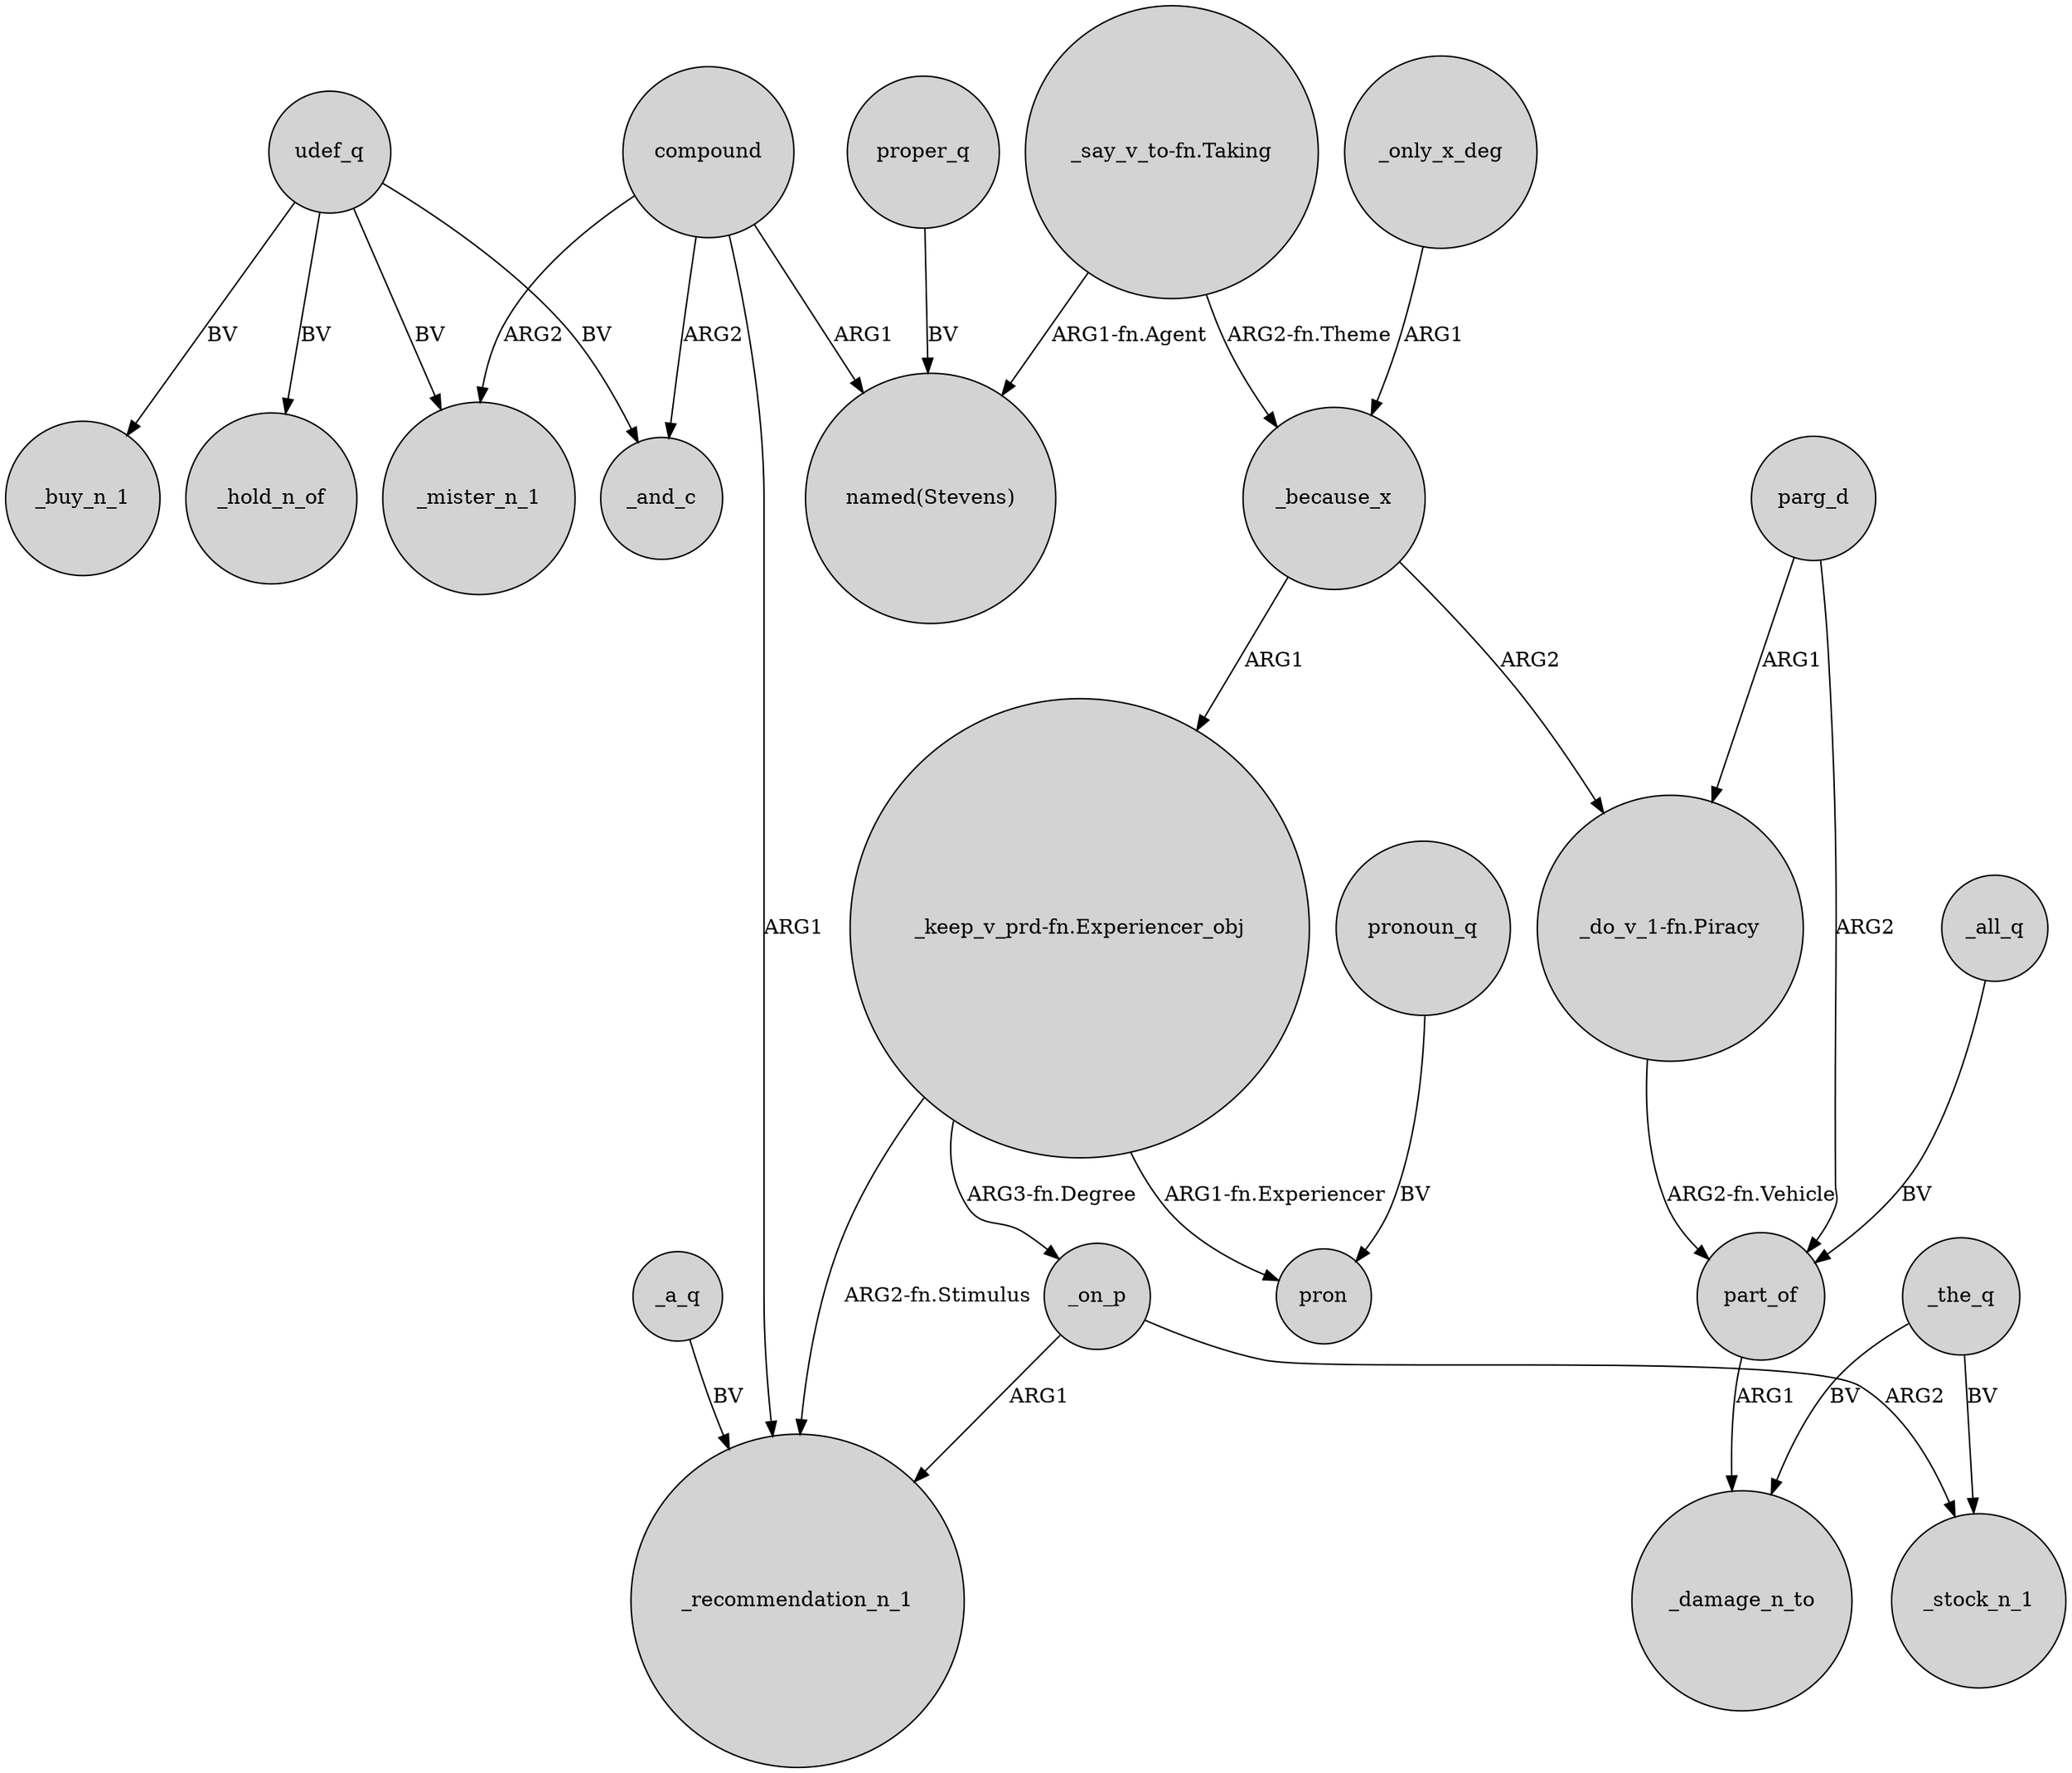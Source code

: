 digraph {
	node [shape=circle style=filled]
	compound -> _mister_n_1 [label=ARG2]
	_on_p -> _recommendation_n_1 [label=ARG1]
	"_say_v_to-fn.Taking" -> "named(Stevens)" [label="ARG1-fn.Agent"]
	part_of -> _damage_n_to [label=ARG1]
	_only_x_deg -> _because_x [label=ARG1]
	"_keep_v_prd-fn.Experiencer_obj" -> pron [label="ARG1-fn.Experiencer"]
	udef_q -> _hold_n_of [label=BV]
	_because_x -> "_do_v_1-fn.Piracy" [label=ARG2]
	udef_q -> _buy_n_1 [label=BV]
	_the_q -> _damage_n_to [label=BV]
	"_keep_v_prd-fn.Experiencer_obj" -> _on_p [label="ARG3-fn.Degree"]
	_on_p -> _stock_n_1 [label=ARG2]
	udef_q -> _and_c [label=BV]
	_all_q -> part_of [label=BV]
	udef_q -> _mister_n_1 [label=BV]
	compound -> _and_c [label=ARG2]
	parg_d -> part_of [label=ARG2]
	pronoun_q -> pron [label=BV]
	parg_d -> "_do_v_1-fn.Piracy" [label=ARG1]
	_the_q -> _stock_n_1 [label=BV]
	proper_q -> "named(Stevens)" [label=BV]
	compound -> _recommendation_n_1 [label=ARG1]
	_because_x -> "_keep_v_prd-fn.Experiencer_obj" [label=ARG1]
	"_do_v_1-fn.Piracy" -> part_of [label="ARG2-fn.Vehicle"]
	"_say_v_to-fn.Taking" -> _because_x [label="ARG2-fn.Theme"]
	"_keep_v_prd-fn.Experiencer_obj" -> _recommendation_n_1 [label="ARG2-fn.Stimulus"]
	_a_q -> _recommendation_n_1 [label=BV]
	compound -> "named(Stevens)" [label=ARG1]
}
